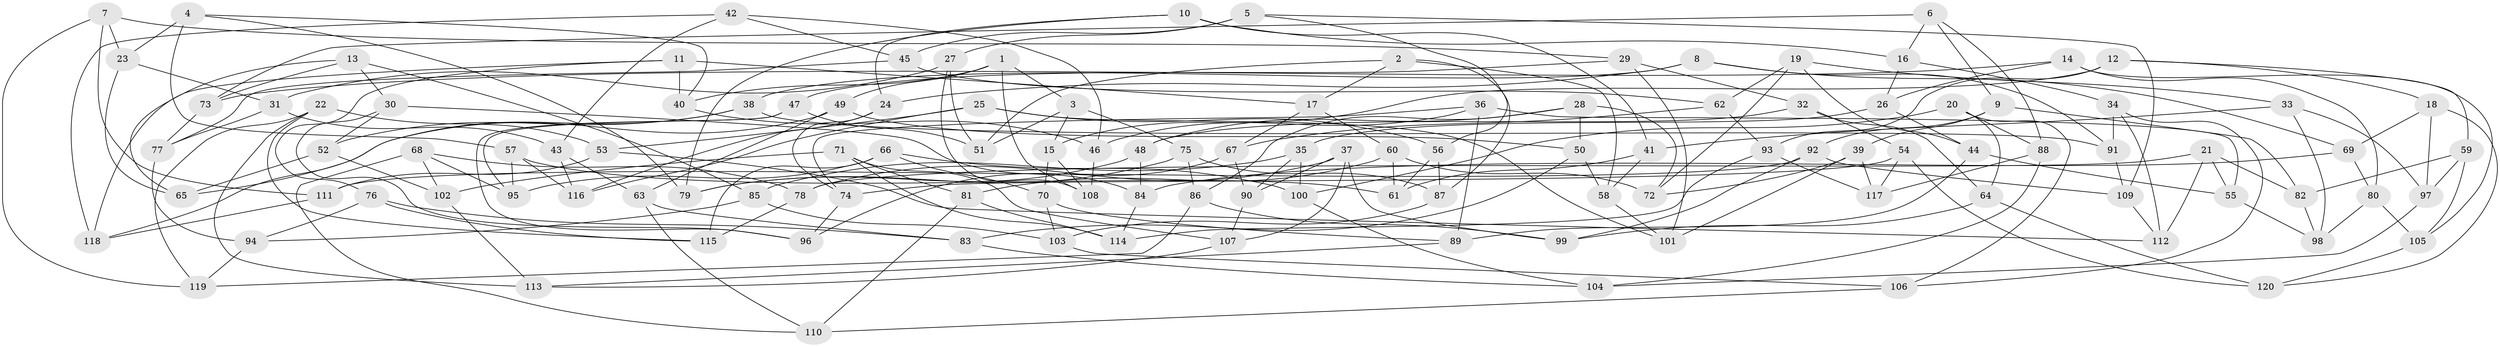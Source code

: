 // Generated by graph-tools (version 1.1) at 2025/58/03/09/25 04:58:31]
// undirected, 120 vertices, 240 edges
graph export_dot {
graph [start="1"]
  node [color=gray90,style=filled];
  1;
  2;
  3;
  4;
  5;
  6;
  7;
  8;
  9;
  10;
  11;
  12;
  13;
  14;
  15;
  16;
  17;
  18;
  19;
  20;
  21;
  22;
  23;
  24;
  25;
  26;
  27;
  28;
  29;
  30;
  31;
  32;
  33;
  34;
  35;
  36;
  37;
  38;
  39;
  40;
  41;
  42;
  43;
  44;
  45;
  46;
  47;
  48;
  49;
  50;
  51;
  52;
  53;
  54;
  55;
  56;
  57;
  58;
  59;
  60;
  61;
  62;
  63;
  64;
  65;
  66;
  67;
  68;
  69;
  70;
  71;
  72;
  73;
  74;
  75;
  76;
  77;
  78;
  79;
  80;
  81;
  82;
  83;
  84;
  85;
  86;
  87;
  88;
  89;
  90;
  91;
  92;
  93;
  94;
  95;
  96;
  97;
  98;
  99;
  100;
  101;
  102;
  103;
  104;
  105;
  106;
  107;
  108;
  109;
  110;
  111;
  112;
  113;
  114;
  115;
  116;
  117;
  118;
  119;
  120;
  1 -- 49;
  1 -- 3;
  1 -- 108;
  1 -- 40;
  2 -- 17;
  2 -- 51;
  2 -- 58;
  2 -- 87;
  3 -- 51;
  3 -- 15;
  3 -- 75;
  4 -- 40;
  4 -- 79;
  4 -- 57;
  4 -- 23;
  5 -- 109;
  5 -- 56;
  5 -- 27;
  5 -- 45;
  6 -- 16;
  6 -- 9;
  6 -- 88;
  6 -- 73;
  7 -- 119;
  7 -- 29;
  7 -- 23;
  7 -- 111;
  8 -- 69;
  8 -- 38;
  8 -- 91;
  8 -- 24;
  9 -- 82;
  9 -- 39;
  9 -- 92;
  10 -- 79;
  10 -- 41;
  10 -- 24;
  10 -- 16;
  11 -- 40;
  11 -- 76;
  11 -- 17;
  11 -- 118;
  12 -- 18;
  12 -- 59;
  12 -- 93;
  12 -- 15;
  13 -- 65;
  13 -- 85;
  13 -- 30;
  13 -- 73;
  14 -- 26;
  14 -- 105;
  14 -- 73;
  14 -- 80;
  15 -- 108;
  15 -- 70;
  16 -- 26;
  16 -- 34;
  17 -- 60;
  17 -- 67;
  18 -- 97;
  18 -- 120;
  18 -- 69;
  19 -- 44;
  19 -- 62;
  19 -- 72;
  19 -- 33;
  20 -- 106;
  20 -- 64;
  20 -- 100;
  20 -- 88;
  21 -- 55;
  21 -- 78;
  21 -- 82;
  21 -- 112;
  22 -- 119;
  22 -- 113;
  22 -- 115;
  22 -- 53;
  23 -- 65;
  23 -- 31;
  24 -- 116;
  24 -- 74;
  25 -- 56;
  25 -- 116;
  25 -- 101;
  25 -- 53;
  26 -- 44;
  26 -- 35;
  27 -- 51;
  27 -- 108;
  27 -- 31;
  28 -- 72;
  28 -- 86;
  28 -- 48;
  28 -- 50;
  29 -- 32;
  29 -- 47;
  29 -- 101;
  30 -- 96;
  30 -- 52;
  30 -- 84;
  31 -- 77;
  31 -- 43;
  32 -- 48;
  32 -- 54;
  32 -- 64;
  33 -- 97;
  33 -- 98;
  33 -- 41;
  34 -- 112;
  34 -- 91;
  34 -- 106;
  35 -- 85;
  35 -- 90;
  35 -- 100;
  36 -- 74;
  36 -- 46;
  36 -- 89;
  36 -- 55;
  37 -- 90;
  37 -- 107;
  37 -- 78;
  37 -- 99;
  38 -- 91;
  38 -- 52;
  38 -- 118;
  39 -- 117;
  39 -- 101;
  39 -- 72;
  40 -- 46;
  41 -- 58;
  41 -- 61;
  42 -- 43;
  42 -- 118;
  42 -- 45;
  42 -- 46;
  43 -- 63;
  43 -- 116;
  44 -- 89;
  44 -- 55;
  45 -- 62;
  45 -- 77;
  46 -- 108;
  47 -- 96;
  47 -- 51;
  47 -- 95;
  48 -- 84;
  48 -- 79;
  49 -- 63;
  49 -- 50;
  49 -- 65;
  50 -- 83;
  50 -- 58;
  52 -- 102;
  52 -- 65;
  53 -- 112;
  53 -- 111;
  54 -- 74;
  54 -- 120;
  54 -- 117;
  55 -- 98;
  56 -- 87;
  56 -- 61;
  57 -- 61;
  57 -- 116;
  57 -- 95;
  58 -- 101;
  59 -- 105;
  59 -- 82;
  59 -- 97;
  60 -- 72;
  60 -- 61;
  60 -- 81;
  62 -- 67;
  62 -- 93;
  63 -- 83;
  63 -- 110;
  64 -- 120;
  64 -- 99;
  66 -- 95;
  66 -- 70;
  66 -- 100;
  66 -- 115;
  67 -- 90;
  67 -- 96;
  68 -- 78;
  68 -- 110;
  68 -- 102;
  68 -- 95;
  69 -- 84;
  69 -- 80;
  70 -- 103;
  70 -- 89;
  71 -- 81;
  71 -- 114;
  71 -- 107;
  71 -- 102;
  73 -- 77;
  74 -- 96;
  75 -- 86;
  75 -- 87;
  75 -- 79;
  76 -- 115;
  76 -- 83;
  76 -- 94;
  77 -- 94;
  78 -- 115;
  80 -- 98;
  80 -- 105;
  81 -- 114;
  81 -- 110;
  82 -- 98;
  83 -- 104;
  84 -- 114;
  85 -- 103;
  85 -- 94;
  86 -- 99;
  86 -- 119;
  87 -- 103;
  88 -- 104;
  88 -- 117;
  89 -- 113;
  90 -- 107;
  91 -- 109;
  92 -- 109;
  92 -- 99;
  92 -- 111;
  93 -- 114;
  93 -- 117;
  94 -- 119;
  97 -- 104;
  100 -- 104;
  102 -- 113;
  103 -- 106;
  105 -- 120;
  106 -- 110;
  107 -- 113;
  109 -- 112;
  111 -- 118;
}
